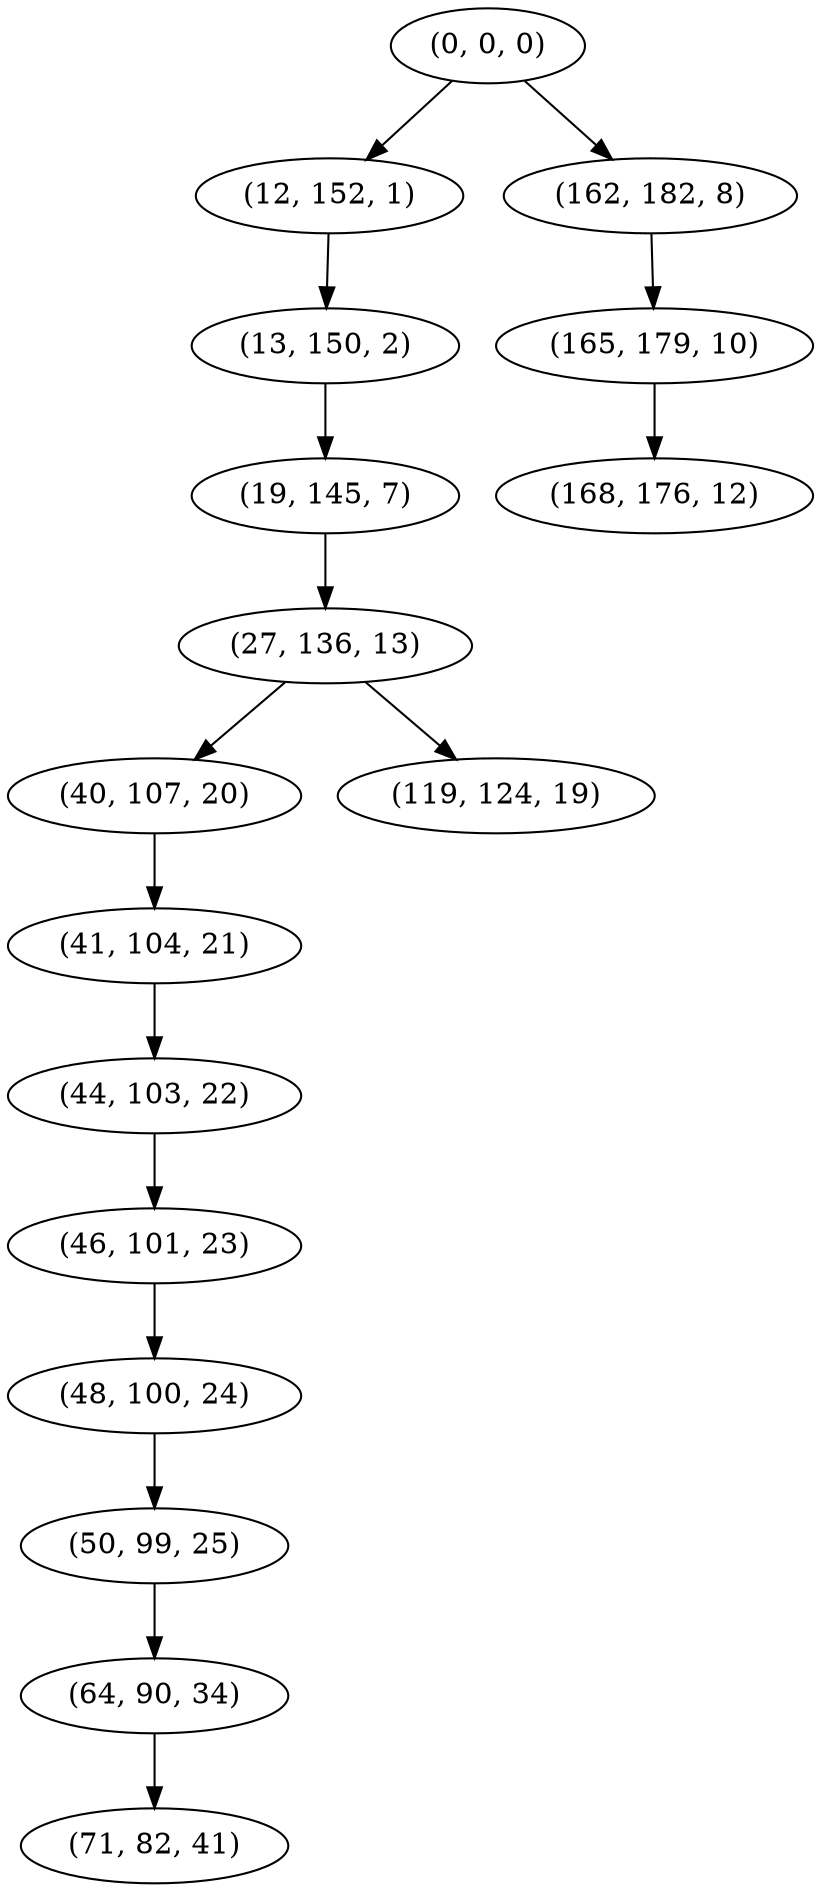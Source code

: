digraph tree {
    "(0, 0, 0)";
    "(12, 152, 1)";
    "(13, 150, 2)";
    "(19, 145, 7)";
    "(27, 136, 13)";
    "(40, 107, 20)";
    "(41, 104, 21)";
    "(44, 103, 22)";
    "(46, 101, 23)";
    "(48, 100, 24)";
    "(50, 99, 25)";
    "(64, 90, 34)";
    "(71, 82, 41)";
    "(119, 124, 19)";
    "(162, 182, 8)";
    "(165, 179, 10)";
    "(168, 176, 12)";
    "(0, 0, 0)" -> "(12, 152, 1)";
    "(0, 0, 0)" -> "(162, 182, 8)";
    "(12, 152, 1)" -> "(13, 150, 2)";
    "(13, 150, 2)" -> "(19, 145, 7)";
    "(19, 145, 7)" -> "(27, 136, 13)";
    "(27, 136, 13)" -> "(40, 107, 20)";
    "(27, 136, 13)" -> "(119, 124, 19)";
    "(40, 107, 20)" -> "(41, 104, 21)";
    "(41, 104, 21)" -> "(44, 103, 22)";
    "(44, 103, 22)" -> "(46, 101, 23)";
    "(46, 101, 23)" -> "(48, 100, 24)";
    "(48, 100, 24)" -> "(50, 99, 25)";
    "(50, 99, 25)" -> "(64, 90, 34)";
    "(64, 90, 34)" -> "(71, 82, 41)";
    "(162, 182, 8)" -> "(165, 179, 10)";
    "(165, 179, 10)" -> "(168, 176, 12)";
}
